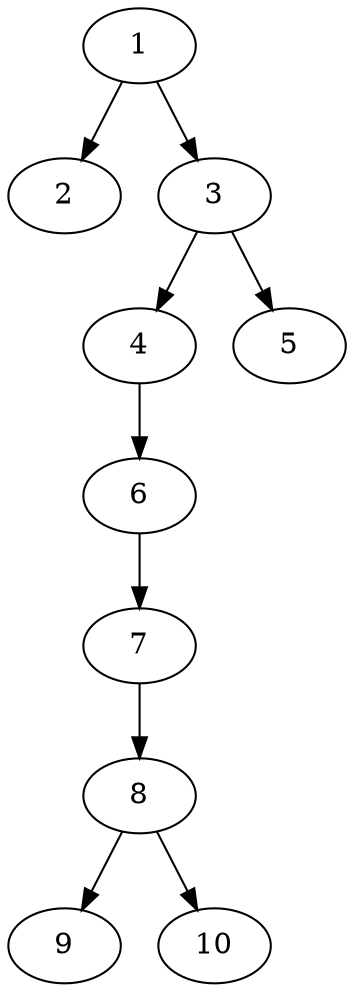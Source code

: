 // DAG automatically generated by daggen at Tue Jul 18 11:30:58 2017
// ./daggen --dot -n 10 --fat 0.2 --regular 0.8 --density 0.2 --jump 2 
digraph G {
  1 [size="160104559044", alpha="0.03"]
  1 -> 2 [size ="134217728"]
  1 -> 3 [size ="134217728"]
  2 [size="321057961571", alpha="0.16"]
  3 [size="1073741824000", alpha="0.05"]
  3 -> 4 [size ="838860800"]
  3 -> 5 [size ="838860800"]
  4 [size="1073741824000", alpha="0.12"]
  4 -> 6 [size ="838860800"]
  5 [size="134217728000", alpha="0.10"]
  6 [size="4780688144", alpha="0.06"]
  6 -> 7 [size ="301989888"]
  7 [size="3251144275", alpha="0.12"]
  7 -> 8 [size ="134217728"]
  8 [size="68719476736", alpha="0.12"]
  8 -> 9 [size ="134217728"]
  8 -> 10 [size ="134217728"]
  9 [size="23798579914", alpha="0.05"]
  10 [size="68719476736", alpha="0.04"]
}
